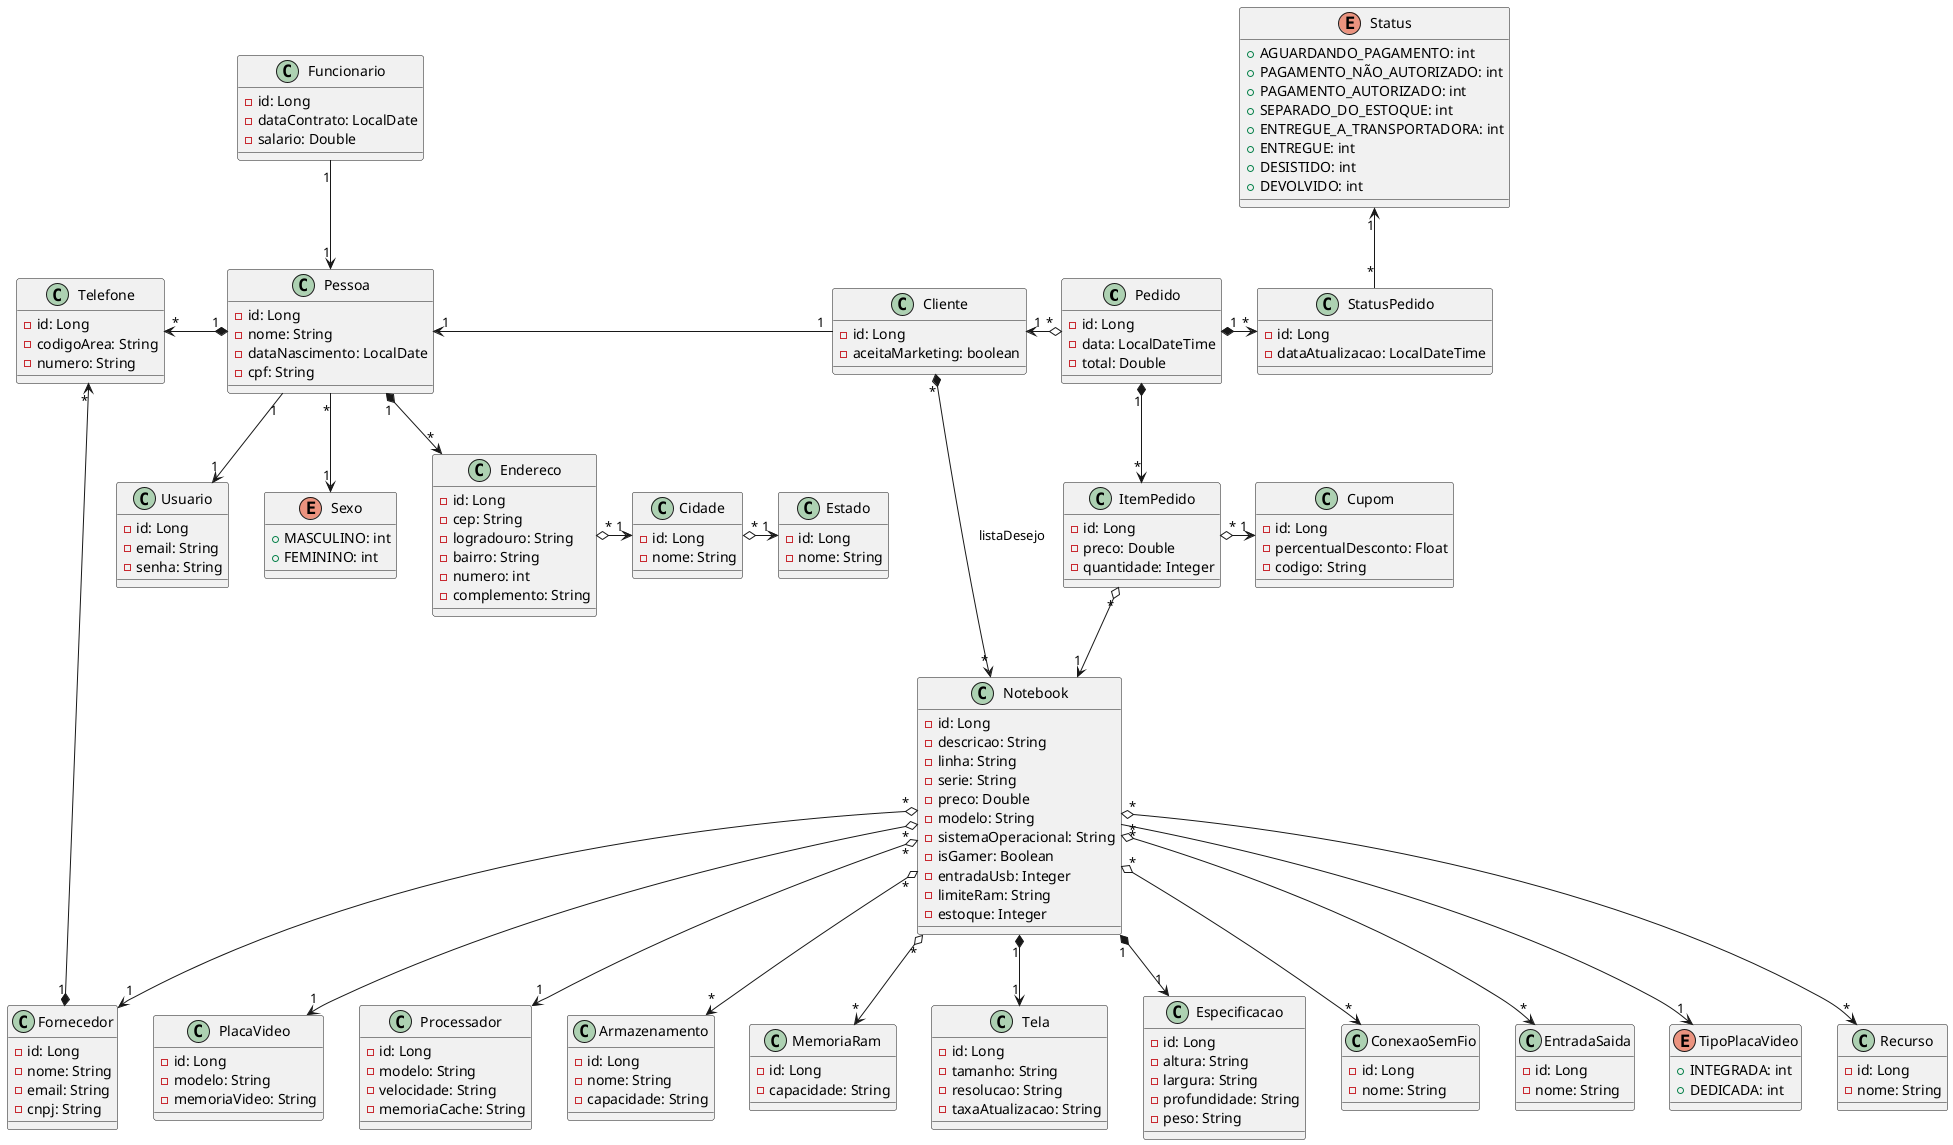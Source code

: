 @startuml uml

class Pedido {
    - id: Long
    - data: LocalDateTime
    - total: Double
}

class ItemPedido {
    - id: Long
    - preco: Double
    - quantidade: Integer
}

enum Status {
    + AGUARDANDO_PAGAMENTO: int
    + PAGAMENTO_NÃO_AUTORIZADO: int
    + PAGAMENTO_AUTORIZADO: int
    + SEPARADO_DO_ESTOQUE: int
    + ENTREGUE_A_TRANSPORTADORA: int
    + ENTREGUE: int
    + DESISTIDO: int
    + DEVOLVIDO: int
}

class StatusPedido {
    - id: Long
    - dataAtualizacao: LocalDateTime
}

class Cupom {
    - id: Long
    - percentualDesconto: Float
    - codigo: String
}

class Pessoa {
    - id: Long
    - nome: String
    - dataNascimento: LocalDate
    - cpf: String
}

class Cliente {
    - id: Long
    - aceitaMarketing: boolean
}

class Funcionario {
    - id: Long
    - dataContrato: LocalDate
    - salario: Double
}

class Usuario {
    - id: Long
    - email: String
    - senha: String
}

enum Sexo {
    + MASCULINO: int
    + FEMININO: int
}

class Endereco {
    - id: Long
    - cep: String
    - logradouro: String
    - bairro: String
    - numero: int
    - complemento: String
}

class Cidade {
    - id: Long
    - nome: String
}

class Estado {
    - id: Long
    - nome: String
}

class Telefone {
    - id: Long
    - codigoArea: String
    - numero: String
}

class Notebook {
    - id: Long
    - descricao: String
    - linha: String 
    - serie: String
    - preco: Double
    - modelo: String
    - sistemaOperacional: String
    - isGamer: Boolean
    - entradaUsb: Integer
    - limiteRam: String
    - estoque: Integer
} 

' Notebook --> Fornecedor. Se colocasse ao contrário, toda vez que fosse cadastrar o fornecedor, teria que
' cadastrar os notebooks também.
class Fornecedor {
    - id: Long
    - nome: String
    - email: String
    - cnpj: String
}

enum TipoPlacaVideo {
    + INTEGRADA: int
    + DEDICADA: int
}

class Recurso {
    - id: Long
    - nome: String
}   

class PlacaVideo {
    - id: Long
    - modelo: String
    - memoriaVideo: String
}

class Processador {
    - id: Long
    - modelo: String
    - velocidade: String
    - memoriaCache: String
}

class Armazenamento {
    - id: Long
    - nome: String
    - capacidade: String
}

class MemoriaRam {
    - id: Long
    - capacidade: String
}

class Tela {
    - id: Long
    - tamanho: String
    - resolucao: String 
    - taxaAtualizacao: String
}

' Especificacao. Informação exclusiva do Notebook. Não pode ser reaproveitada. Se tiver que usar dnv, teria que cadastrar outro.
' Composição: Estou sempre cadastrando se for composição. Deve ser 1 de onde parte a composição
class Especificacao {
    - id: Long
    - altura: String
    - largura: String
    - profundidade: String
    - peso: String
}

class ConexaoSemFio {
    - id: Long
    - nome: String
}

class EntradaSaida { 
    - id: Long
    - nome: String
}

Pedido "1" *--> "*" ItemPedido
Pedido "*" o-left-> "1" Cliente
Pedido "1" *-right-> "*" StatusPedido
StatusPedido "*" -up-> "1" Status
ItemPedido "*" o--> "1" Notebook
ItemPedido "*" o-right-> "1" Cupom
'Cupom "*" --> "1" Fornecedor

Pessoa "1" *--> "*" Endereco
Pessoa "1" *-left-> "*" Telefone
Pessoa "*" --> "1" Sexo
Pessoa "1" --> "1" Usuario

Cliente "1" -left-> "1" Pessoa
Funcionario "1" --> "1" Pessoa
Cliente "*" *--> "*" Notebook: listaDesejo

Endereco "*" o-right-> "1" Cidade
Cidade "*" o-right-> "1" Estado

Notebook "1" *--> "1" Tela
Notebook "*" o--> "1" Processador
Notebook "*" --> "1" TipoPlacaVideo
Notebook "*" o--> "1" PlacaVideo
Notebook "*" o--> "*" Armazenamento
Notebook "*" o--> "*" MemoriaRam
Notebook "1" *--> "1" Especificacao
Notebook "*" o--> "*" Recurso
Notebook "*" o--> "1" Fornecedor
Notebook "*" o--> "*" ConexaoSemFio
Notebook "*" o--> "*" EntradaSaida

Fornecedor "1" *-left-> "*" Telefone

@enduml

'1) Por que preciso do preço no ItemPedidoDTO se já mando o id
' do produto e o desconto pra calcular no back?

'2) Pessoa e Fornecedor tendo muitos telefones e sendo composição,
' usar JoinTable pra criar uma pessoa_telefone e fornecedor_telefone

'3) Lista de desejo: Criar um resource para isso ou colocar no próprio cliente?

'4) Quando passar parâmetro pelo path param? Pois posso pegar o cliente
' a partir do subject com o JsonWebToken (getSubject) e a partir daí pegar
' o cliente

'5) Se excluir um cliente, o pedido será excluido também? Como fica a integridade
' referencial da tabela pedidos ao excluir um cliente?

'6) Pedido ter um histórico de status de andamento

'7) Funcionário poder ter mais de um perfil (Normal ou Adm)

'8) Várias formas de rodar os testes e encaixar permissão: Passando token no header, usando @TestSecurity